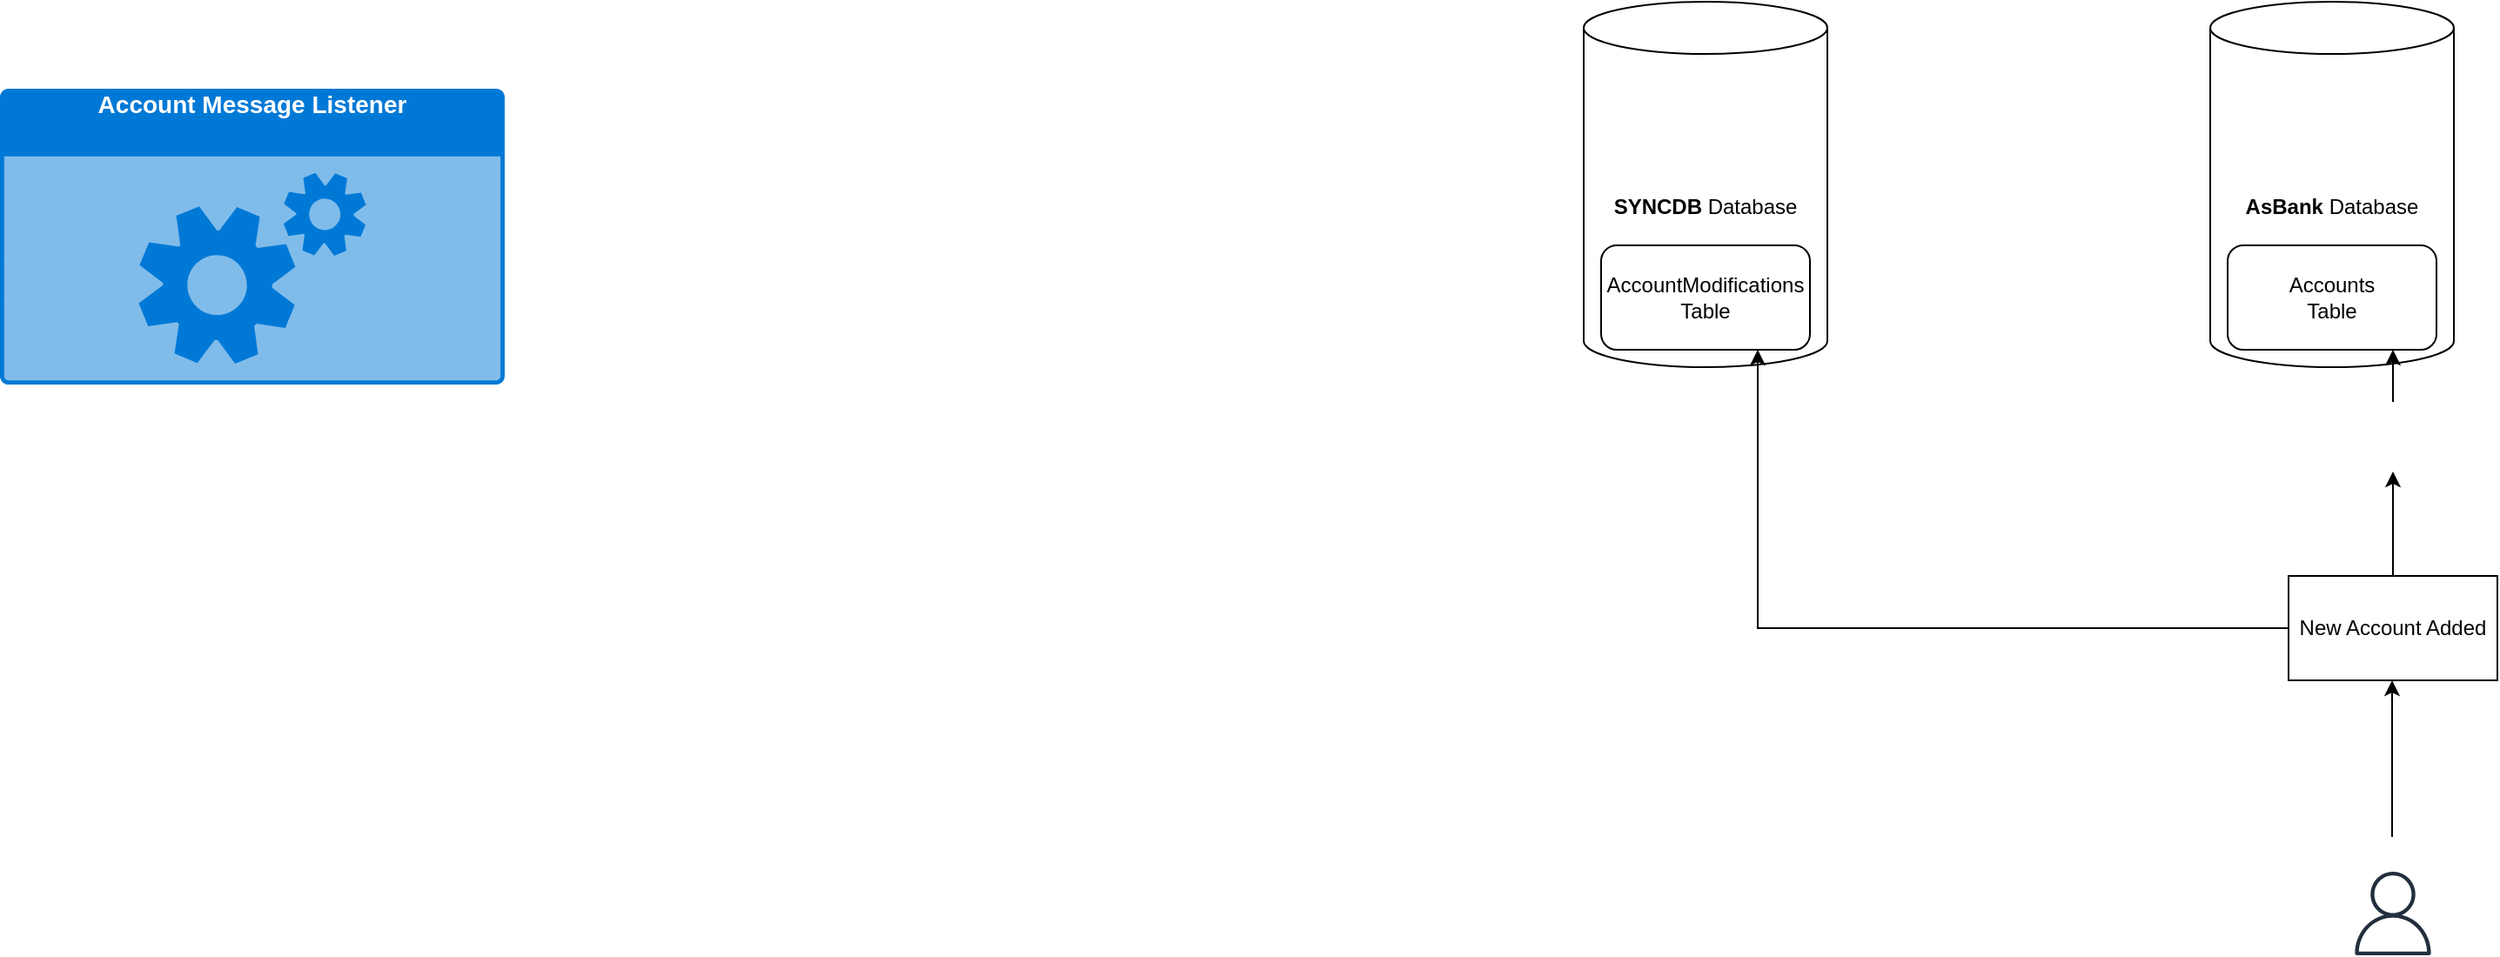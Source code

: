 <mxfile version="21.6.8" type="github">
  <diagram name="Page-1" id="QJOEYCSLqYLVN1eVIgFy">
    <mxGraphModel dx="2534" dy="754" grid="1" gridSize="10" guides="1" tooltips="1" connect="1" arrows="1" fold="1" page="1" pageScale="1" pageWidth="1100" pageHeight="850" math="0" shadow="0">
      <root>
        <mxCell id="0" />
        <mxCell id="1" parent="0" />
        <mxCell id="8JrtuuLw-dLxMZOL-CEo-2" value="&lt;b&gt;AsBank &lt;/b&gt;Database" style="shape=cylinder3;whiteSpace=wrap;html=1;boundedLbl=1;backgroundOutline=1;size=15;" vertex="1" parent="1">
          <mxGeometry x="700" y="70" width="140" height="210" as="geometry" />
        </mxCell>
        <mxCell id="8JrtuuLw-dLxMZOL-CEo-3" value="Accounts &lt;br&gt;Table" style="rounded=1;whiteSpace=wrap;html=1;" vertex="1" parent="1">
          <mxGeometry x="710" y="210" width="120" height="60" as="geometry" />
        </mxCell>
        <mxCell id="8JrtuuLw-dLxMZOL-CEo-4" value="&lt;b&gt;SYNCDB&lt;/b&gt; Database" style="shape=cylinder3;whiteSpace=wrap;html=1;boundedLbl=1;backgroundOutline=1;size=15;" vertex="1" parent="1">
          <mxGeometry x="340" y="70" width="140" height="210" as="geometry" />
        </mxCell>
        <mxCell id="8JrtuuLw-dLxMZOL-CEo-5" value="AccountModifications &lt;br&gt;Table" style="rounded=1;whiteSpace=wrap;html=1;" vertex="1" parent="1">
          <mxGeometry x="350" y="210" width="120" height="60" as="geometry" />
        </mxCell>
        <mxCell id="8JrtuuLw-dLxMZOL-CEo-6" value="" style="sketch=0;outlineConnect=0;fontColor=#232F3E;gradientColor=none;fillColor=#232F3D;strokeColor=none;dashed=0;verticalLabelPosition=bottom;verticalAlign=top;align=center;html=1;fontSize=12;fontStyle=0;aspect=fixed;pointerEvents=1;shape=mxgraph.aws4.user;" vertex="1" parent="1">
          <mxGeometry x="781" y="570" width="48" height="48" as="geometry" />
        </mxCell>
        <mxCell id="8JrtuuLw-dLxMZOL-CEo-10" value="" style="endArrow=classic;html=1;rounded=0;" edge="1" parent="1">
          <mxGeometry width="50" height="50" relative="1" as="geometry">
            <mxPoint x="804.5" y="550" as="sourcePoint" />
            <mxPoint x="804.5" y="460" as="targetPoint" />
          </mxGeometry>
        </mxCell>
        <mxCell id="8JrtuuLw-dLxMZOL-CEo-14" style="edgeStyle=orthogonalEdgeStyle;rounded=0;orthogonalLoop=1;jettySize=auto;html=1;" edge="1" parent="1" source="8JrtuuLw-dLxMZOL-CEo-15">
          <mxGeometry relative="1" as="geometry">
            <mxPoint x="805" y="270" as="targetPoint" />
          </mxGeometry>
        </mxCell>
        <mxCell id="8JrtuuLw-dLxMZOL-CEo-18" style="edgeStyle=orthogonalEdgeStyle;rounded=0;orthogonalLoop=1;jettySize=auto;html=1;" edge="1" parent="1" source="8JrtuuLw-dLxMZOL-CEo-11" target="8JrtuuLw-dLxMZOL-CEo-5">
          <mxGeometry relative="1" as="geometry">
            <Array as="points">
              <mxPoint x="440" y="430" />
            </Array>
          </mxGeometry>
        </mxCell>
        <mxCell id="8JrtuuLw-dLxMZOL-CEo-11" value="New Account Added" style="rounded=0;whiteSpace=wrap;html=1;" vertex="1" parent="1">
          <mxGeometry x="745" y="400" width="120" height="60" as="geometry" />
        </mxCell>
        <mxCell id="8JrtuuLw-dLxMZOL-CEo-16" value="" style="edgeStyle=orthogonalEdgeStyle;rounded=0;orthogonalLoop=1;jettySize=auto;html=1;" edge="1" parent="1" source="8JrtuuLw-dLxMZOL-CEo-11" target="8JrtuuLw-dLxMZOL-CEo-15">
          <mxGeometry relative="1" as="geometry">
            <mxPoint x="805" y="250" as="targetPoint" />
            <mxPoint x="805" y="400" as="sourcePoint" />
          </mxGeometry>
        </mxCell>
        <mxCell id="8JrtuuLw-dLxMZOL-CEo-15" value="" style="shape=image;html=1;verticalAlign=top;verticalLabelPosition=bottom;labelBackgroundColor=#ffffff;imageAspect=0;aspect=fixed;image=https://cdn0.iconfinder.com/data/icons/math-business-icon-set/93/1_1-128.png" vertex="1" parent="1">
          <mxGeometry x="785" y="300" width="40" height="40" as="geometry" />
        </mxCell>
        <mxCell id="8JrtuuLw-dLxMZOL-CEo-19" value="Account Message Listener" style="html=1;whiteSpace=wrap;strokeColor=none;fillColor=#0079D6;labelPosition=center;verticalLabelPosition=middle;verticalAlign=top;align=center;fontSize=14;outlineConnect=0;spacingTop=-6;fontColor=#FFFFFF;sketch=0;shape=mxgraph.sitemap.services;fontStyle=1" vertex="1" parent="1">
          <mxGeometry x="-570" y="120" width="290" height="170" as="geometry" />
        </mxCell>
      </root>
    </mxGraphModel>
  </diagram>
</mxfile>
